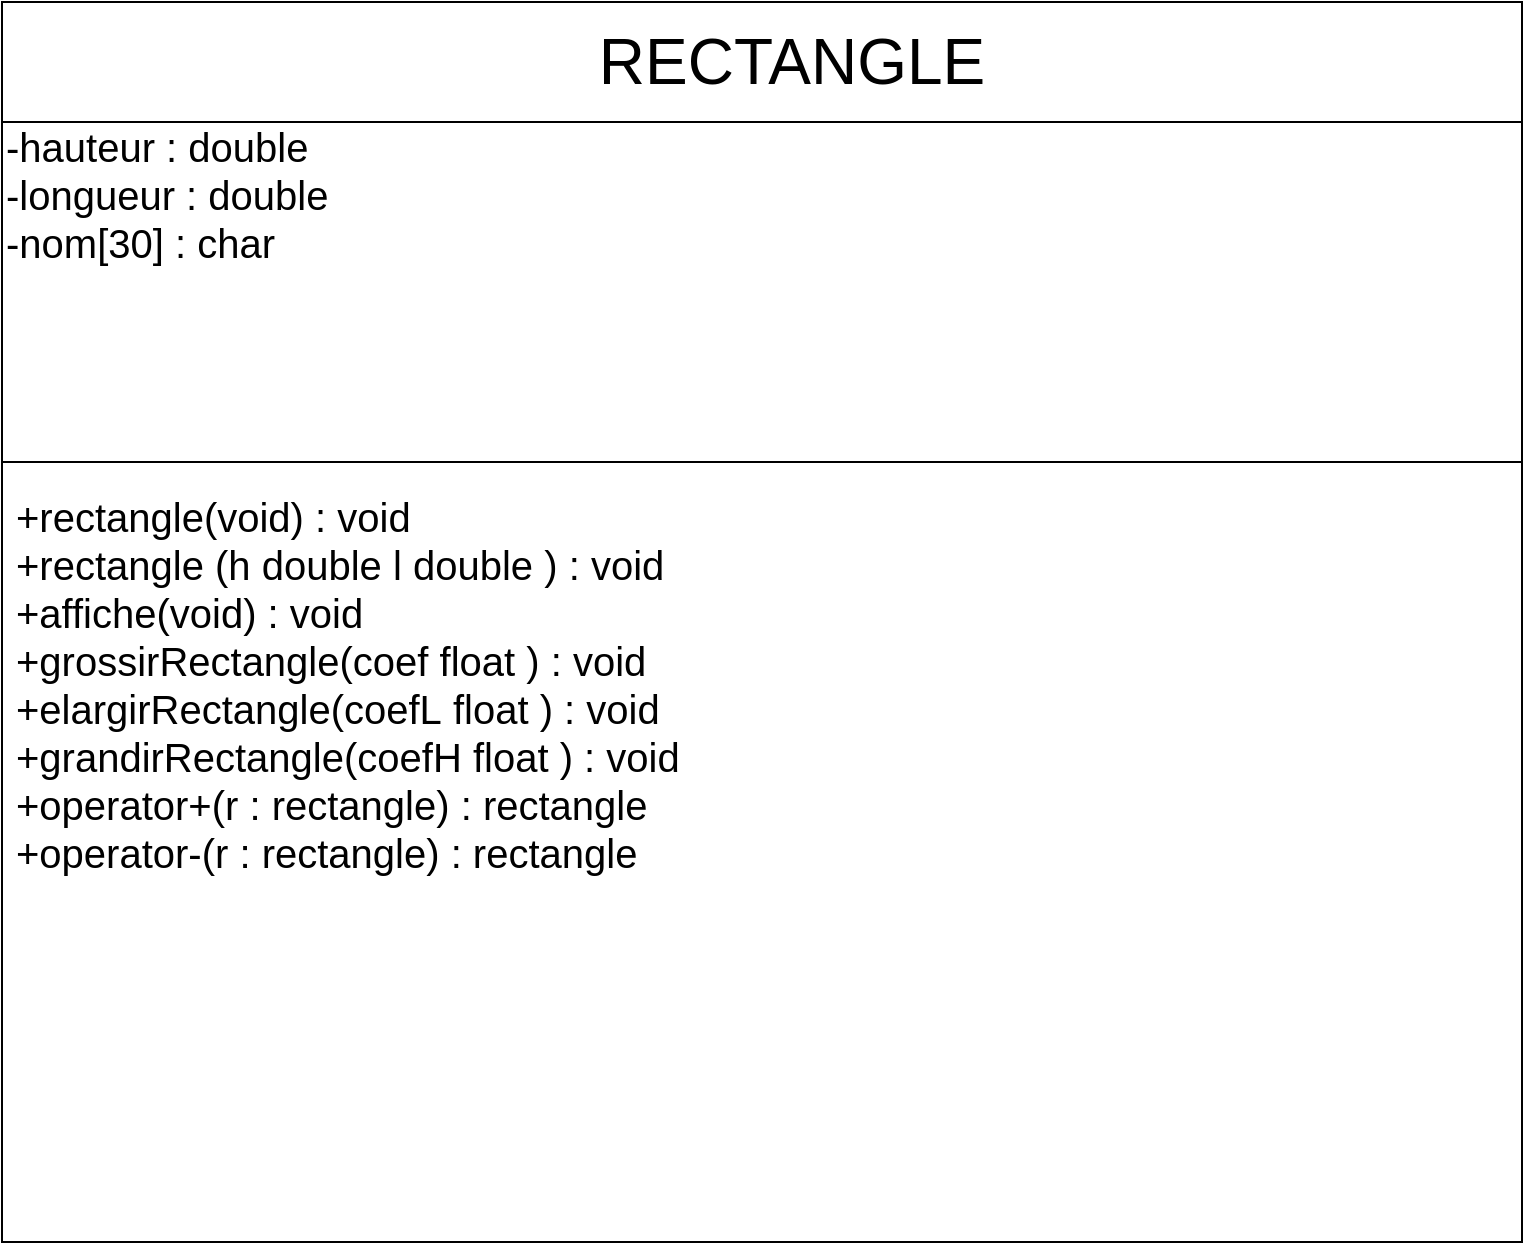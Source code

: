 <mxfile version="13.9.2" type="device"><diagram id="hmX_USN-nt8x0X3GoVAX" name="Page-1"><mxGraphModel dx="867" dy="1173" grid="1" gridSize="10" guides="1" tooltips="1" connect="1" arrows="1" fold="1" page="1" pageScale="1" pageWidth="827" pageHeight="1169" math="0" shadow="0"><root><mxCell id="0"/><mxCell id="1" parent="0"/><mxCell id="LsVw4vSBLkVcvqhxO0kt-1" value="" style="rounded=0;whiteSpace=wrap;html=1;" parent="1" vertex="1"><mxGeometry x="40" y="280" width="760" height="620" as="geometry"/></mxCell><mxCell id="LsVw4vSBLkVcvqhxO0kt-2" value="" style="rounded=0;whiteSpace=wrap;html=1;" parent="1" vertex="1"><mxGeometry x="40" y="280" width="760" height="60" as="geometry"/></mxCell><mxCell id="LsVw4vSBLkVcvqhxO0kt-3" value="&lt;font style=&quot;font-size: 32px&quot;&gt;RECTANGLE&lt;/font&gt;" style="text;html=1;strokeColor=none;fillColor=none;align=center;verticalAlign=middle;whiteSpace=wrap;rounded=0;" parent="1" vertex="1"><mxGeometry x="290" y="290" width="290" height="40" as="geometry"/></mxCell><mxCell id="LsVw4vSBLkVcvqhxO0kt-5" value="" style="rounded=0;whiteSpace=wrap;html=1;" parent="1" vertex="1"><mxGeometry x="40" y="340" width="760" height="170" as="geometry"/></mxCell><mxCell id="LsVw4vSBLkVcvqhxO0kt-6" value="&lt;span style=&quot;font-size: 20px&quot;&gt;-hauteur : double&lt;br&gt;-longueur : double&lt;br&gt;-nom[30] : char&lt;br&gt;&lt;br&gt;&lt;br&gt;&lt;/span&gt;" style="text;html=1;strokeColor=none;fillColor=none;align=left;verticalAlign=middle;whiteSpace=wrap;rounded=0;" parent="1" vertex="1"><mxGeometry x="40" y="340" width="720" height="120" as="geometry"/></mxCell><mxCell id="LsVw4vSBLkVcvqhxO0kt-7" value="&lt;span style=&quot;font-size: 20px&quot;&gt;+rectangle(void) : void&lt;br&gt;+rectangle (h&amp;nbsp;&lt;/span&gt;&lt;span style=&quot;font-size: 20px&quot;&gt;double&amp;nbsp;&lt;/span&gt;&lt;span style=&quot;font-size: 20px&quot;&gt;l&amp;nbsp;&lt;/span&gt;&lt;span style=&quot;font-size: 20px&quot;&gt;double &lt;/span&gt;&lt;span style=&quot;font-size: 20px&quot;&gt;) : void&lt;br&gt;+affiche(void) : void&lt;br&gt;+grossirRectangle(coef&amp;nbsp;&lt;/span&gt;&lt;span style=&quot;font-size: 20px&quot;&gt;float&amp;nbsp;&lt;/span&gt;&lt;span style=&quot;font-size: 20px&quot;&gt;) : void&lt;br&gt;+elargirRectangle(coefL&amp;nbsp;&lt;/span&gt;&lt;span style=&quot;font-size: 20px&quot;&gt;float&amp;nbsp;&lt;/span&gt;&lt;span style=&quot;font-size: 20px&quot;&gt;) : void&lt;br&gt;+grandirRectangle(coefH&amp;nbsp;&lt;/span&gt;&lt;span style=&quot;font-size: 20px&quot;&gt;float&amp;nbsp;&lt;/span&gt;&lt;span style=&quot;font-size: 20px&quot;&gt;) : void&lt;br&gt;+operator+(r : rectangle) : rectangle&lt;br&gt;&lt;/span&gt;&lt;span style=&quot;font-size: 20px&quot;&gt;+operator-(r : rectangle) : rectangle&lt;/span&gt;&lt;br style=&quot;font-size: 20px&quot;&gt;&lt;span style=&quot;font-size: 20px&quot;&gt;&lt;br&gt;&lt;br&gt;&lt;/span&gt;" style="text;html=1;strokeColor=none;fillColor=none;align=left;verticalAlign=middle;whiteSpace=wrap;rounded=0;" parent="1" vertex="1"><mxGeometry x="45" y="470" width="750" height="350" as="geometry"/></mxCell></root></mxGraphModel></diagram></mxfile>